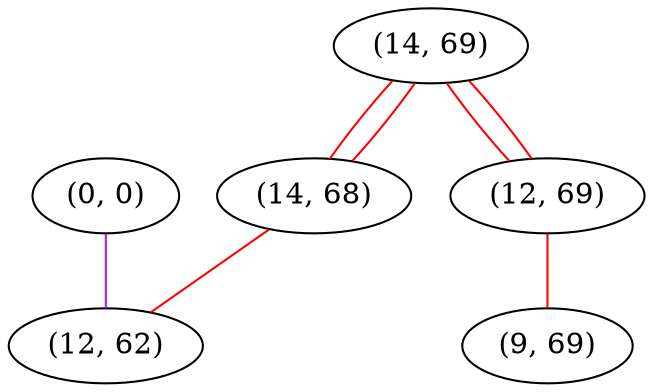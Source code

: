 graph "" {
"(0, 0)";
"(14, 69)";
"(14, 68)";
"(12, 69)";
"(12, 62)";
"(9, 69)";
"(0, 0)" -- "(12, 62)"  [color=purple, key=0, weight=4];
"(14, 69)" -- "(12, 69)"  [color=red, key=0, weight=1];
"(14, 69)" -- "(12, 69)"  [color=red, key=1, weight=1];
"(14, 69)" -- "(14, 68)"  [color=red, key=0, weight=1];
"(14, 69)" -- "(14, 68)"  [color=red, key=1, weight=1];
"(14, 68)" -- "(12, 62)"  [color=red, key=0, weight=1];
"(12, 69)" -- "(9, 69)"  [color=red, key=0, weight=1];
}

